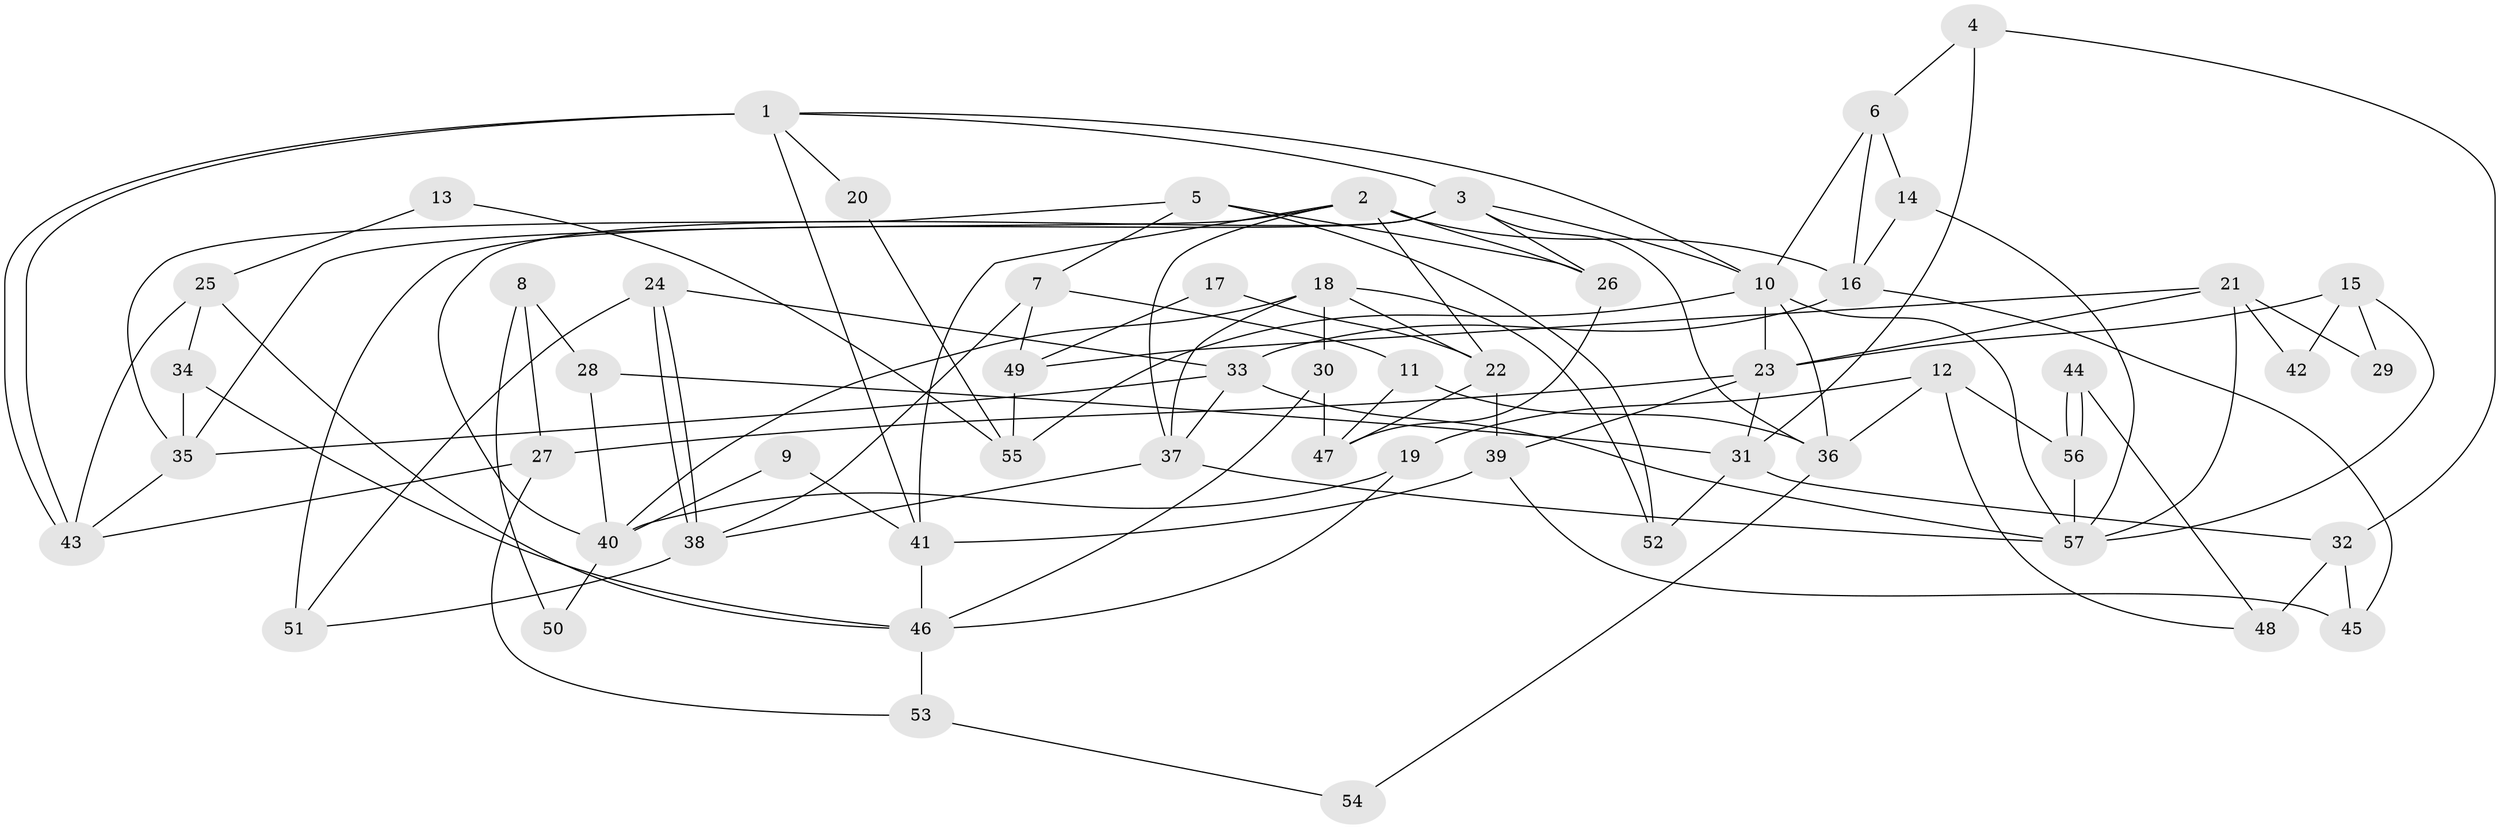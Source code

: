 // coarse degree distribution, {7: 0.09090909090909091, 8: 0.06060606060606061, 6: 0.21212121212121213, 2: 0.12121212121212122, 9: 0.06060606060606061, 5: 0.06060606060606061, 3: 0.21212121212121213, 4: 0.18181818181818182}
// Generated by graph-tools (version 1.1) at 2025/52/02/27/25 19:52:02]
// undirected, 57 vertices, 114 edges
graph export_dot {
graph [start="1"]
  node [color=gray90,style=filled];
  1;
  2;
  3;
  4;
  5;
  6;
  7;
  8;
  9;
  10;
  11;
  12;
  13;
  14;
  15;
  16;
  17;
  18;
  19;
  20;
  21;
  22;
  23;
  24;
  25;
  26;
  27;
  28;
  29;
  30;
  31;
  32;
  33;
  34;
  35;
  36;
  37;
  38;
  39;
  40;
  41;
  42;
  43;
  44;
  45;
  46;
  47;
  48;
  49;
  50;
  51;
  52;
  53;
  54;
  55;
  56;
  57;
  1 -- 3;
  1 -- 43;
  1 -- 43;
  1 -- 10;
  1 -- 20;
  1 -- 41;
  2 -- 35;
  2 -- 41;
  2 -- 16;
  2 -- 22;
  2 -- 26;
  2 -- 37;
  3 -- 51;
  3 -- 10;
  3 -- 26;
  3 -- 36;
  3 -- 40;
  4 -- 31;
  4 -- 32;
  4 -- 6;
  5 -- 26;
  5 -- 7;
  5 -- 35;
  5 -- 52;
  6 -- 10;
  6 -- 14;
  6 -- 16;
  7 -- 38;
  7 -- 11;
  7 -- 49;
  8 -- 27;
  8 -- 28;
  8 -- 50;
  9 -- 40;
  9 -- 41;
  10 -- 57;
  10 -- 23;
  10 -- 36;
  10 -- 55;
  11 -- 36;
  11 -- 47;
  12 -- 56;
  12 -- 36;
  12 -- 19;
  12 -- 48;
  13 -- 55;
  13 -- 25;
  14 -- 16;
  14 -- 57;
  15 -- 57;
  15 -- 23;
  15 -- 29;
  15 -- 42;
  16 -- 33;
  16 -- 45;
  17 -- 49;
  17 -- 22;
  18 -- 30;
  18 -- 37;
  18 -- 22;
  18 -- 40;
  18 -- 52;
  19 -- 40;
  19 -- 46;
  20 -- 55;
  21 -- 23;
  21 -- 57;
  21 -- 29;
  21 -- 42;
  21 -- 49;
  22 -- 39;
  22 -- 47;
  23 -- 39;
  23 -- 27;
  23 -- 31;
  24 -- 38;
  24 -- 38;
  24 -- 33;
  24 -- 51;
  25 -- 43;
  25 -- 46;
  25 -- 34;
  26 -- 47;
  27 -- 43;
  27 -- 53;
  28 -- 40;
  28 -- 31;
  30 -- 47;
  30 -- 46;
  31 -- 52;
  31 -- 32;
  32 -- 45;
  32 -- 48;
  33 -- 57;
  33 -- 35;
  33 -- 37;
  34 -- 35;
  34 -- 46;
  35 -- 43;
  36 -- 54;
  37 -- 38;
  37 -- 57;
  38 -- 51;
  39 -- 41;
  39 -- 45;
  40 -- 50;
  41 -- 46;
  44 -- 56;
  44 -- 56;
  44 -- 48;
  46 -- 53;
  49 -- 55;
  53 -- 54;
  56 -- 57;
}
